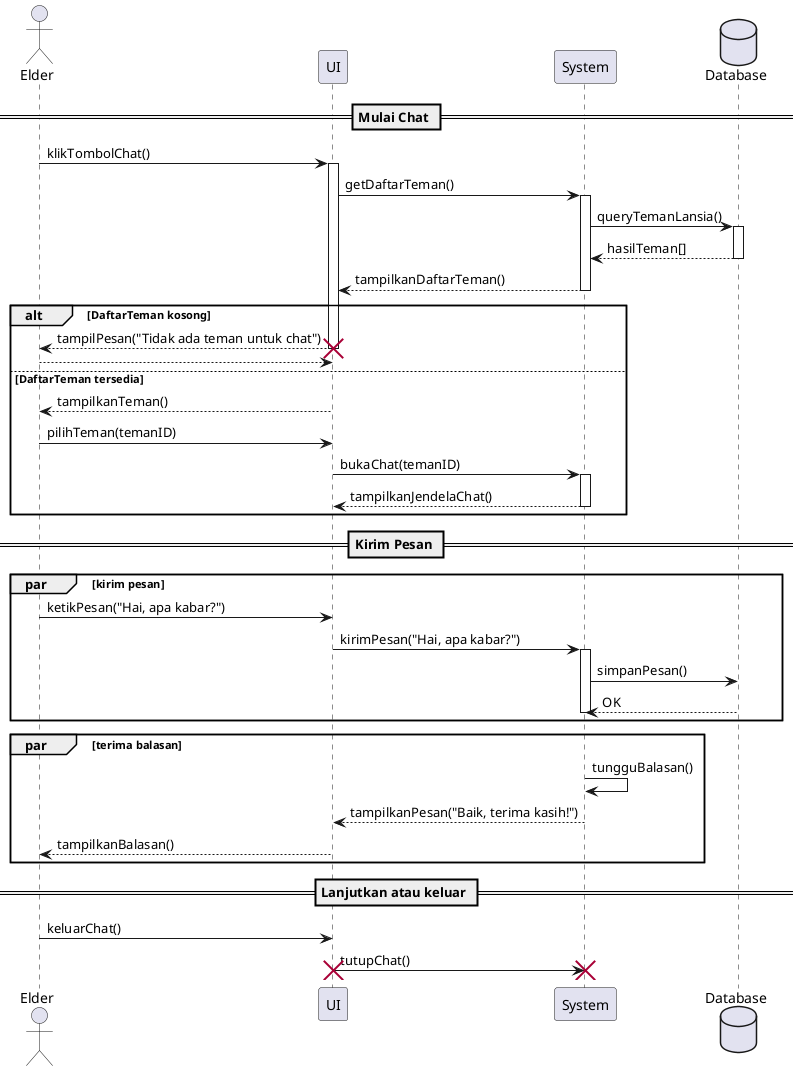 @startuml
actor Elder
participant UI
participant System
database Database

== Mulai Chat ==
Elder -> UI : klikTombolChat()
activate UI
UI -> System : getDaftarTeman()
activate System
System -> Database : queryTemanLansia()
activate Database
Database --> System : hasilTeman[]
deactivate Database
System --> UI : tampilkanDaftarTeman()
deactivate System

alt DaftarTeman kosong
    UI --> Elder : tampilPesan("Tidak ada teman untuk chat")
    deactivate UI
    destroy UI
    return
else DaftarTeman tersedia
    UI --> Elder : tampilkanTeman()
    Elder -> UI : pilihTeman(temanID)
    UI -> System : bukaChat(temanID)
    activate System
    System --> UI : tampilkanJendelaChat()
    deactivate System
end

== Kirim Pesan ==
par kirim pesan
    Elder -> UI : ketikPesan("Hai, apa kabar?")
    UI -> System : kirimPesan("Hai, apa kabar?")
    activate System
    System -> Database : simpanPesan()
    Database --> System : OK
    deactivate System
end

par terima balasan
    System -> System : tungguBalasan()
    System --> UI : tampilkanPesan("Baik, terima kasih!")
    UI --> Elder : tampilkanBalasan()
end

== Lanjutkan atau keluar ==
Elder -> UI : keluarChat()
UI -> System : tutupChat()
destroy System
deactivate UI
destroy UI
@enduml
